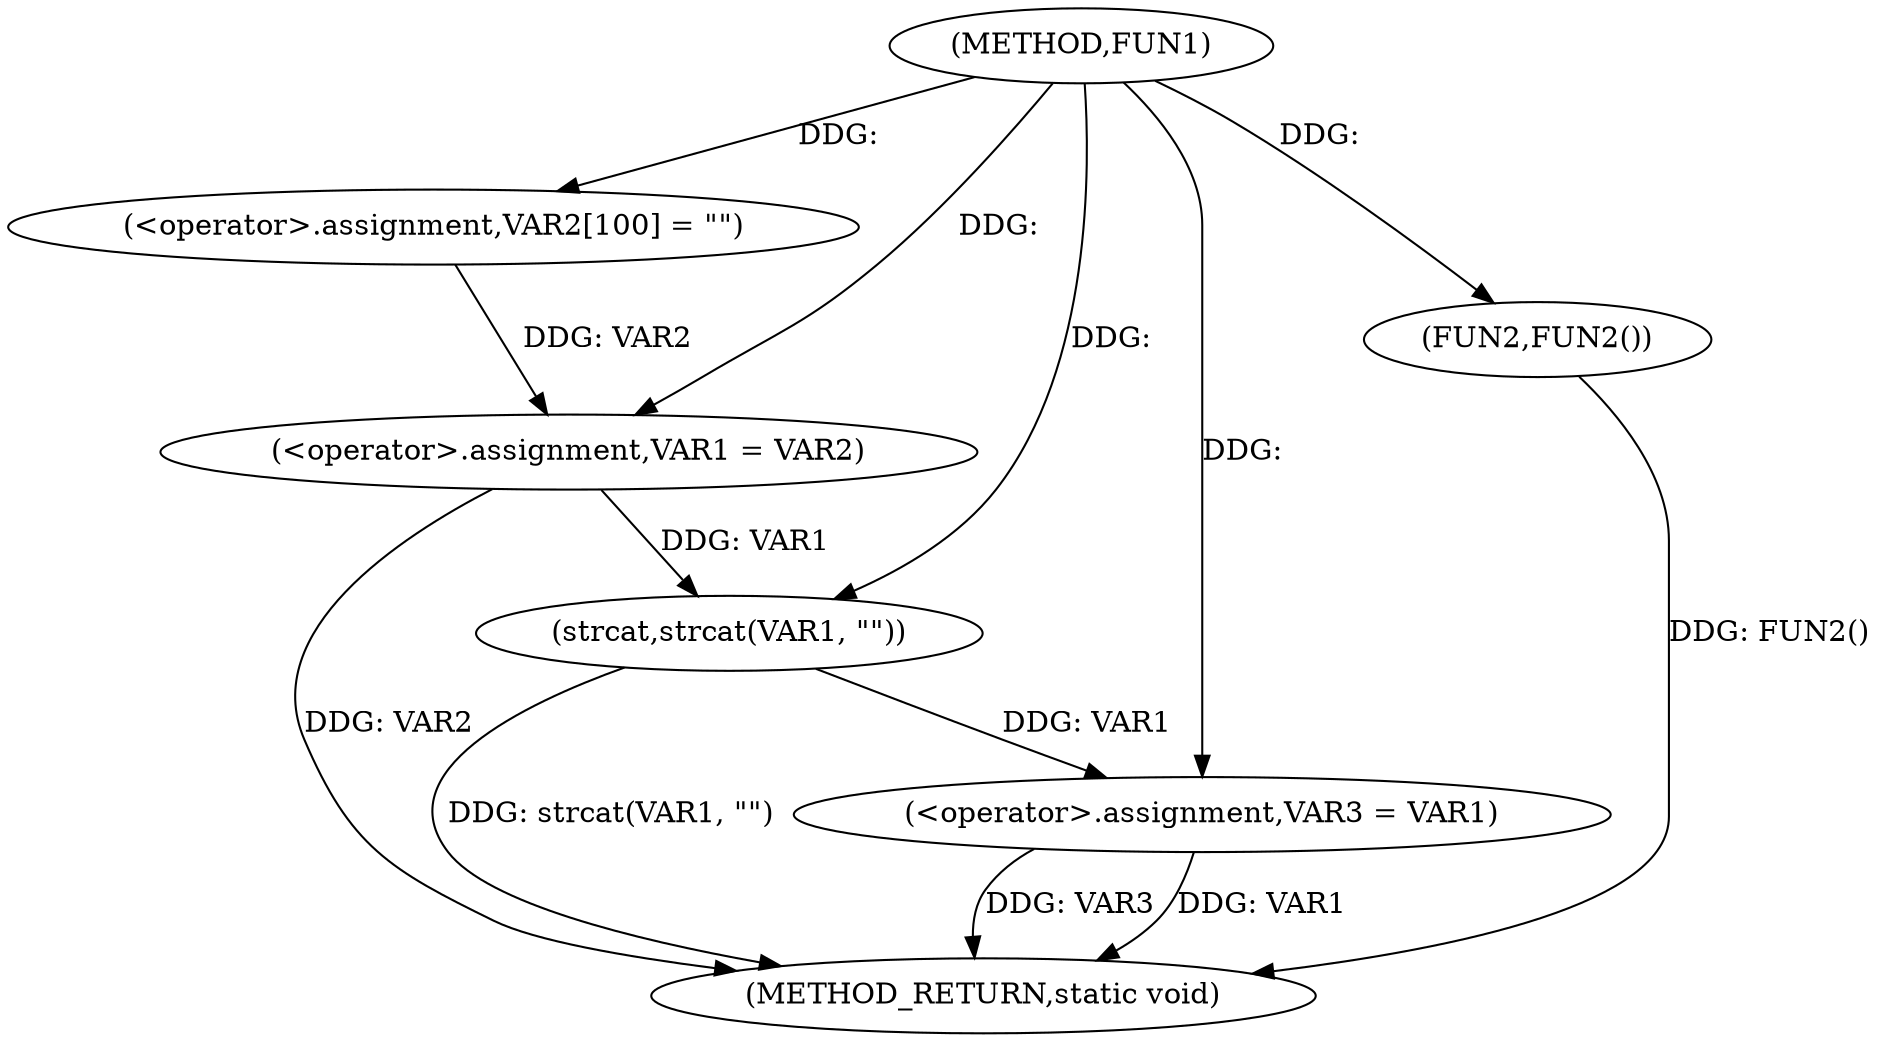 digraph FUN1 {  
"1000100" [label = "(METHOD,FUN1)" ]
"1000117" [label = "(METHOD_RETURN,static void)" ]
"1000104" [label = "(<operator>.assignment,VAR2[100] = \"\")" ]
"1000107" [label = "(<operator>.assignment,VAR1 = VAR2)" ]
"1000110" [label = "(strcat,strcat(VAR1, \"\"))" ]
"1000113" [label = "(<operator>.assignment,VAR3 = VAR1)" ]
"1000116" [label = "(FUN2,FUN2())" ]
  "1000113" -> "1000117"  [ label = "DDG: VAR3"] 
  "1000113" -> "1000117"  [ label = "DDG: VAR1"] 
  "1000116" -> "1000117"  [ label = "DDG: FUN2()"] 
  "1000107" -> "1000117"  [ label = "DDG: VAR2"] 
  "1000110" -> "1000117"  [ label = "DDG: strcat(VAR1, \"\")"] 
  "1000100" -> "1000104"  [ label = "DDG: "] 
  "1000104" -> "1000107"  [ label = "DDG: VAR2"] 
  "1000100" -> "1000107"  [ label = "DDG: "] 
  "1000107" -> "1000110"  [ label = "DDG: VAR1"] 
  "1000100" -> "1000110"  [ label = "DDG: "] 
  "1000110" -> "1000113"  [ label = "DDG: VAR1"] 
  "1000100" -> "1000113"  [ label = "DDG: "] 
  "1000100" -> "1000116"  [ label = "DDG: "] 
}
